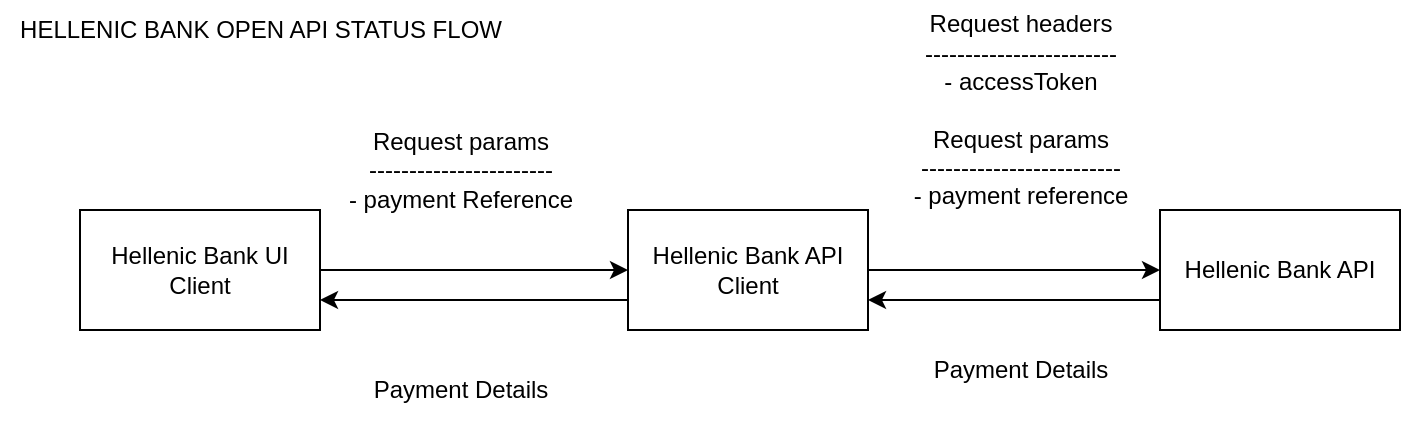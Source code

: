 <mxfile version="20.5.1" type="device"><diagram id="Pe8QgQEVW0zhiGwmy3mX" name="Page-1"><mxGraphModel dx="946" dy="445" grid="1" gridSize="10" guides="1" tooltips="1" connect="1" arrows="1" fold="1" page="1" pageScale="1" pageWidth="827" pageHeight="1169" math="0" shadow="0"><root><mxCell id="0"/><mxCell id="1" parent="0"/><mxCell id="DkzMqn6zuVcwm_RAa9n--1" value="HELLENIC BANK OPEN API STATUS FLOW" style="text;html=1;align=center;verticalAlign=middle;resizable=0;points=[];autosize=1;strokeColor=none;fillColor=none;" vertex="1" parent="1"><mxGeometry x="40" y="45" width="260" height="30" as="geometry"/></mxCell><mxCell id="DkzMqn6zuVcwm_RAa9n--6" style="edgeStyle=orthogonalEdgeStyle;rounded=0;orthogonalLoop=1;jettySize=auto;html=1;exitX=1;exitY=0.5;exitDx=0;exitDy=0;entryX=0;entryY=0.5;entryDx=0;entryDy=0;" edge="1" parent="1" source="DkzMqn6zuVcwm_RAa9n--2" target="DkzMqn6zuVcwm_RAa9n--4"><mxGeometry relative="1" as="geometry"/></mxCell><mxCell id="DkzMqn6zuVcwm_RAa9n--2" value="Hellenic Bank UI Client" style="rounded=0;whiteSpace=wrap;html=1;" vertex="1" parent="1"><mxGeometry x="80" y="150" width="120" height="60" as="geometry"/></mxCell><mxCell id="DkzMqn6zuVcwm_RAa9n--9" style="edgeStyle=orthogonalEdgeStyle;rounded=0;orthogonalLoop=1;jettySize=auto;html=1;exitX=1;exitY=0.5;exitDx=0;exitDy=0;entryX=0;entryY=0.5;entryDx=0;entryDy=0;" edge="1" parent="1" source="DkzMqn6zuVcwm_RAa9n--4" target="DkzMqn6zuVcwm_RAa9n--5"><mxGeometry relative="1" as="geometry"/></mxCell><mxCell id="DkzMqn6zuVcwm_RAa9n--12" style="edgeStyle=orthogonalEdgeStyle;rounded=0;orthogonalLoop=1;jettySize=auto;html=1;exitX=0;exitY=0.75;exitDx=0;exitDy=0;entryX=1;entryY=0.75;entryDx=0;entryDy=0;" edge="1" parent="1" source="DkzMqn6zuVcwm_RAa9n--4" target="DkzMqn6zuVcwm_RAa9n--2"><mxGeometry relative="1" as="geometry"/></mxCell><mxCell id="DkzMqn6zuVcwm_RAa9n--4" value="Hellenic Bank API Client" style="rounded=0;whiteSpace=wrap;html=1;" vertex="1" parent="1"><mxGeometry x="354" y="150" width="120" height="60" as="geometry"/></mxCell><mxCell id="DkzMqn6zuVcwm_RAa9n--10" style="edgeStyle=orthogonalEdgeStyle;rounded=0;orthogonalLoop=1;jettySize=auto;html=1;exitX=0;exitY=0.75;exitDx=0;exitDy=0;entryX=1;entryY=0.75;entryDx=0;entryDy=0;" edge="1" parent="1" source="DkzMqn6zuVcwm_RAa9n--5" target="DkzMqn6zuVcwm_RAa9n--4"><mxGeometry relative="1" as="geometry"/></mxCell><mxCell id="DkzMqn6zuVcwm_RAa9n--5" value="Hellenic Bank API" style="rounded=0;whiteSpace=wrap;html=1;" vertex="1" parent="1"><mxGeometry x="620" y="150" width="120" height="60" as="geometry"/></mxCell><mxCell id="DkzMqn6zuVcwm_RAa9n--7" value="Request params&lt;br&gt;-----------------------&lt;br&gt;- payment Reference" style="text;html=1;align=center;verticalAlign=middle;resizable=0;points=[];autosize=1;strokeColor=none;fillColor=none;" vertex="1" parent="1"><mxGeometry x="200" y="100" width="140" height="60" as="geometry"/></mxCell><mxCell id="DkzMqn6zuVcwm_RAa9n--8" value="Request headers&lt;br&gt;------------------------&lt;br&gt;- accessToken&lt;br&gt;&lt;br&gt;Request params&lt;br&gt;-------------------------&lt;br&gt;- payment reference" style="text;html=1;align=center;verticalAlign=middle;resizable=0;points=[];autosize=1;strokeColor=none;fillColor=none;" vertex="1" parent="1"><mxGeometry x="485" y="45" width="130" height="110" as="geometry"/></mxCell><mxCell id="DkzMqn6zuVcwm_RAa9n--11" value="Payment Details" style="text;html=1;align=center;verticalAlign=middle;resizable=0;points=[];autosize=1;strokeColor=none;fillColor=none;" vertex="1" parent="1"><mxGeometry x="495" y="215" width="110" height="30" as="geometry"/></mxCell><mxCell id="DkzMqn6zuVcwm_RAa9n--13" value="Payment Details" style="text;html=1;align=center;verticalAlign=middle;resizable=0;points=[];autosize=1;strokeColor=none;fillColor=none;" vertex="1" parent="1"><mxGeometry x="215" y="225" width="110" height="30" as="geometry"/></mxCell></root></mxGraphModel></diagram></mxfile>